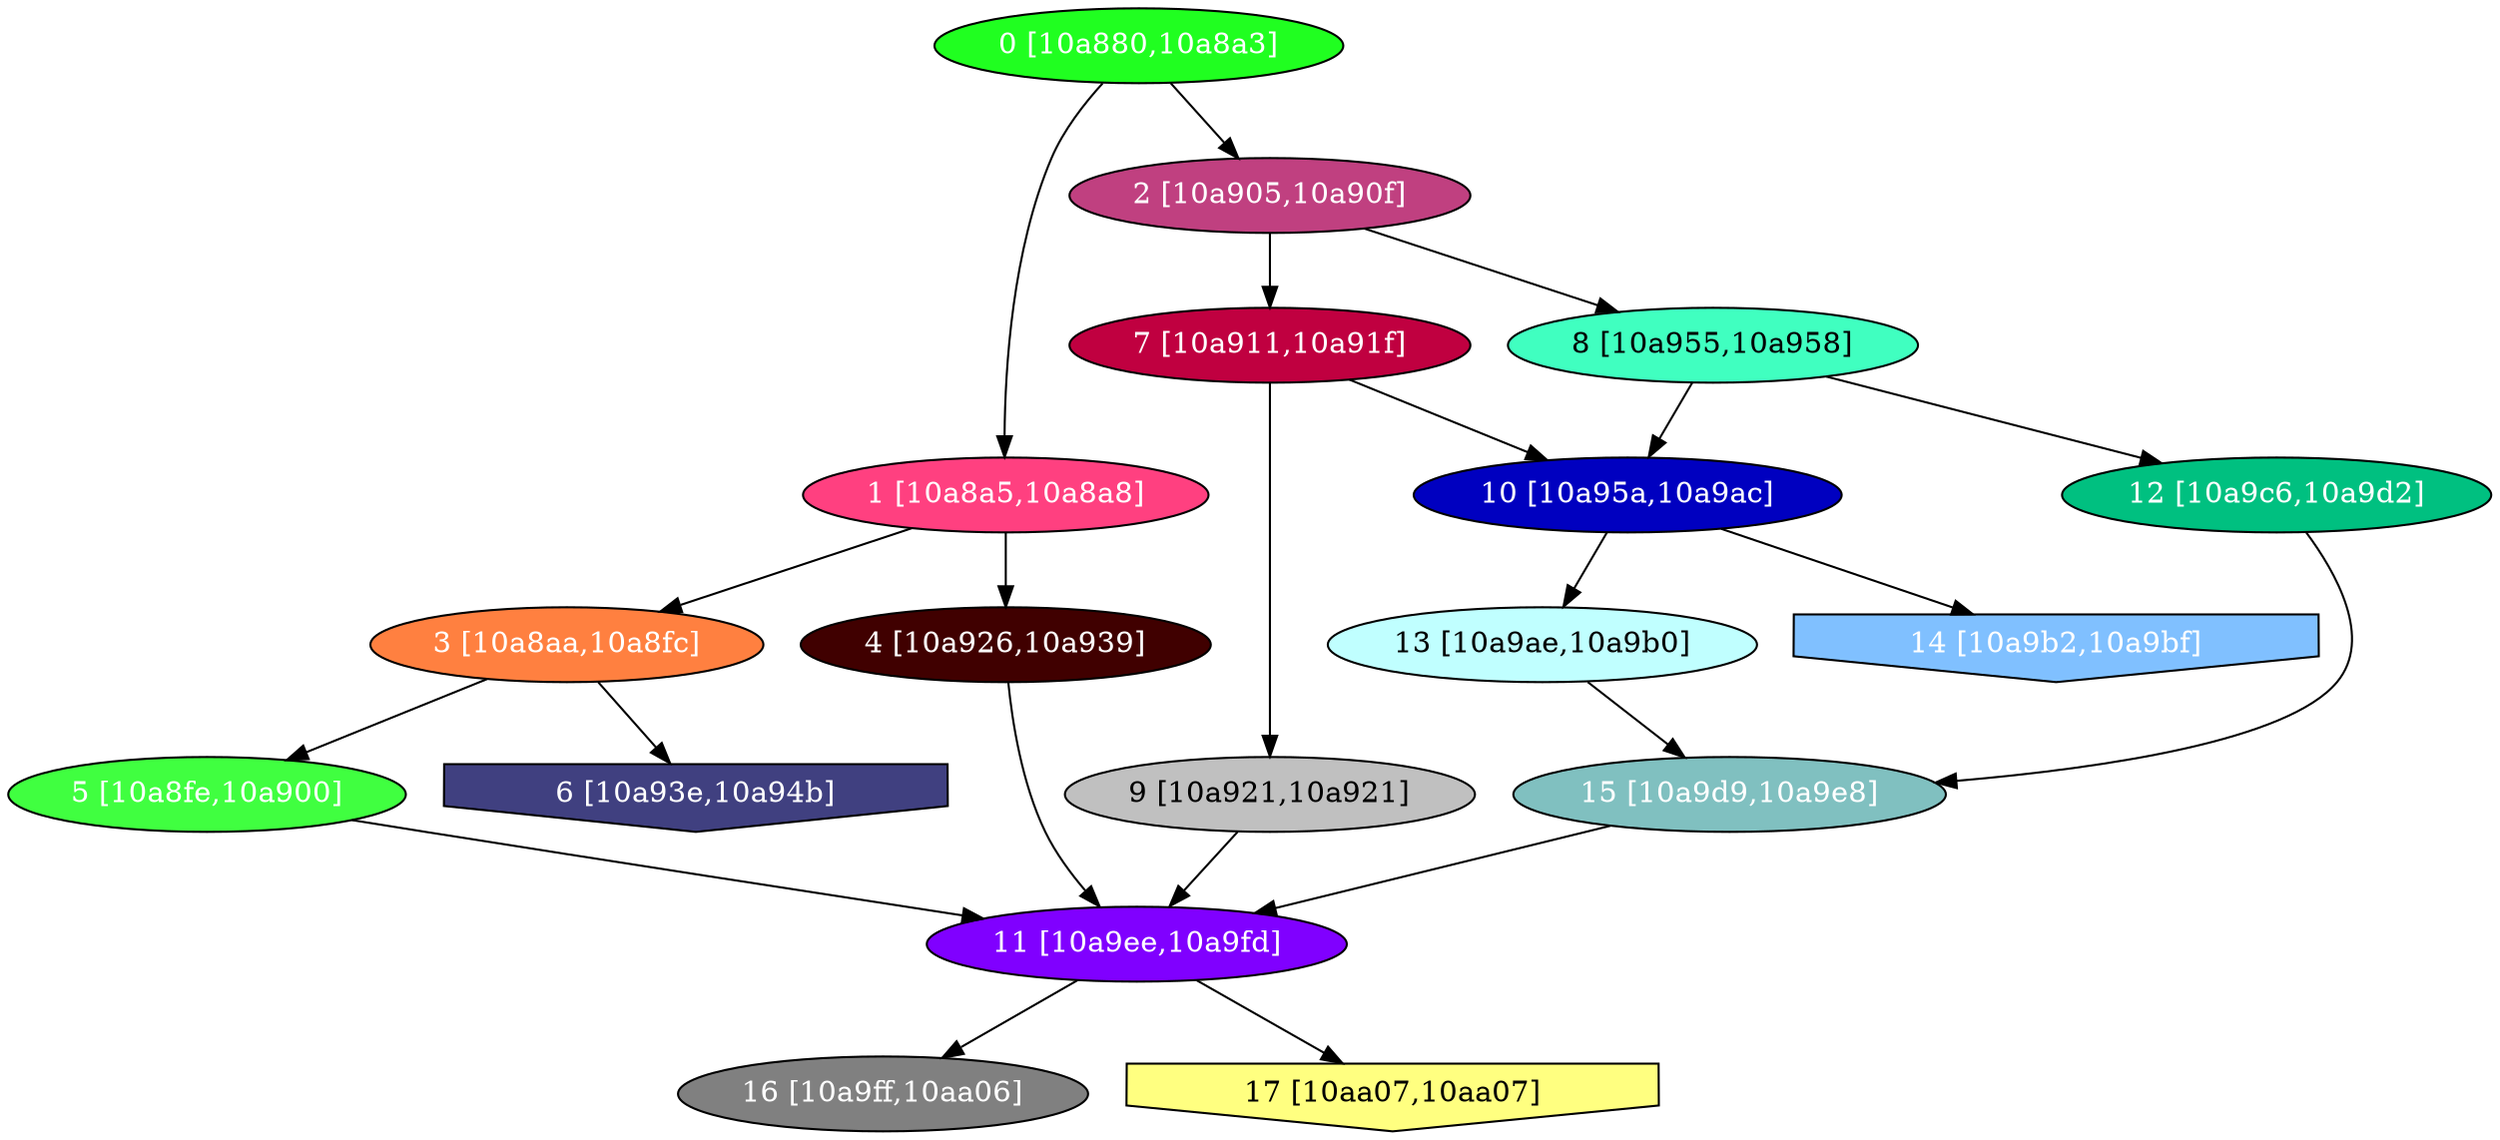 diGraph libnss3{
	libnss3_0  [style=filled fillcolor="#20FF20" fontcolor="#ffffff" shape=oval label="0 [10a880,10a8a3]"]
	libnss3_1  [style=filled fillcolor="#FF4080" fontcolor="#ffffff" shape=oval label="1 [10a8a5,10a8a8]"]
	libnss3_2  [style=filled fillcolor="#C04080" fontcolor="#ffffff" shape=oval label="2 [10a905,10a90f]"]
	libnss3_3  [style=filled fillcolor="#FF8040" fontcolor="#ffffff" shape=oval label="3 [10a8aa,10a8fc]"]
	libnss3_4  [style=filled fillcolor="#400000" fontcolor="#ffffff" shape=oval label="4 [10a926,10a939]"]
	libnss3_5  [style=filled fillcolor="#40FF40" fontcolor="#ffffff" shape=oval label="5 [10a8fe,10a900]"]
	libnss3_6  [style=filled fillcolor="#404080" fontcolor="#ffffff" shape=invhouse label="6 [10a93e,10a94b]"]
	libnss3_7  [style=filled fillcolor="#C00040" fontcolor="#ffffff" shape=oval label="7 [10a911,10a91f]"]
	libnss3_8  [style=filled fillcolor="#40FFC0" fontcolor="#000000" shape=oval label="8 [10a955,10a958]"]
	libnss3_9  [style=filled fillcolor="#C0C0C0" fontcolor="#000000" shape=oval label="9 [10a921,10a921]"]
	libnss3_a  [style=filled fillcolor="#0000C0" fontcolor="#ffffff" shape=oval label="10 [10a95a,10a9ac]"]
	libnss3_b  [style=filled fillcolor="#8000FF" fontcolor="#ffffff" shape=oval label="11 [10a9ee,10a9fd]"]
	libnss3_c  [style=filled fillcolor="#00C080" fontcolor="#ffffff" shape=oval label="12 [10a9c6,10a9d2]"]
	libnss3_d  [style=filled fillcolor="#C0FFFF" fontcolor="#000000" shape=oval label="13 [10a9ae,10a9b0]"]
	libnss3_e  [style=filled fillcolor="#80C0FF" fontcolor="#ffffff" shape=invhouse label="14 [10a9b2,10a9bf]"]
	libnss3_f  [style=filled fillcolor="#80C0C0" fontcolor="#ffffff" shape=oval label="15 [10a9d9,10a9e8]"]
	libnss3_10  [style=filled fillcolor="#808080" fontcolor="#ffffff" shape=oval label="16 [10a9ff,10aa06]"]
	libnss3_11  [style=filled fillcolor="#FFFF80" fontcolor="#000000" shape=invhouse label="17 [10aa07,10aa07]"]

	libnss3_0 -> libnss3_1
	libnss3_0 -> libnss3_2
	libnss3_1 -> libnss3_3
	libnss3_1 -> libnss3_4
	libnss3_2 -> libnss3_7
	libnss3_2 -> libnss3_8
	libnss3_3 -> libnss3_5
	libnss3_3 -> libnss3_6
	libnss3_4 -> libnss3_b
	libnss3_5 -> libnss3_b
	libnss3_7 -> libnss3_9
	libnss3_7 -> libnss3_a
	libnss3_8 -> libnss3_a
	libnss3_8 -> libnss3_c
	libnss3_9 -> libnss3_b
	libnss3_a -> libnss3_d
	libnss3_a -> libnss3_e
	libnss3_b -> libnss3_10
	libnss3_b -> libnss3_11
	libnss3_c -> libnss3_f
	libnss3_d -> libnss3_f
	libnss3_f -> libnss3_b
}